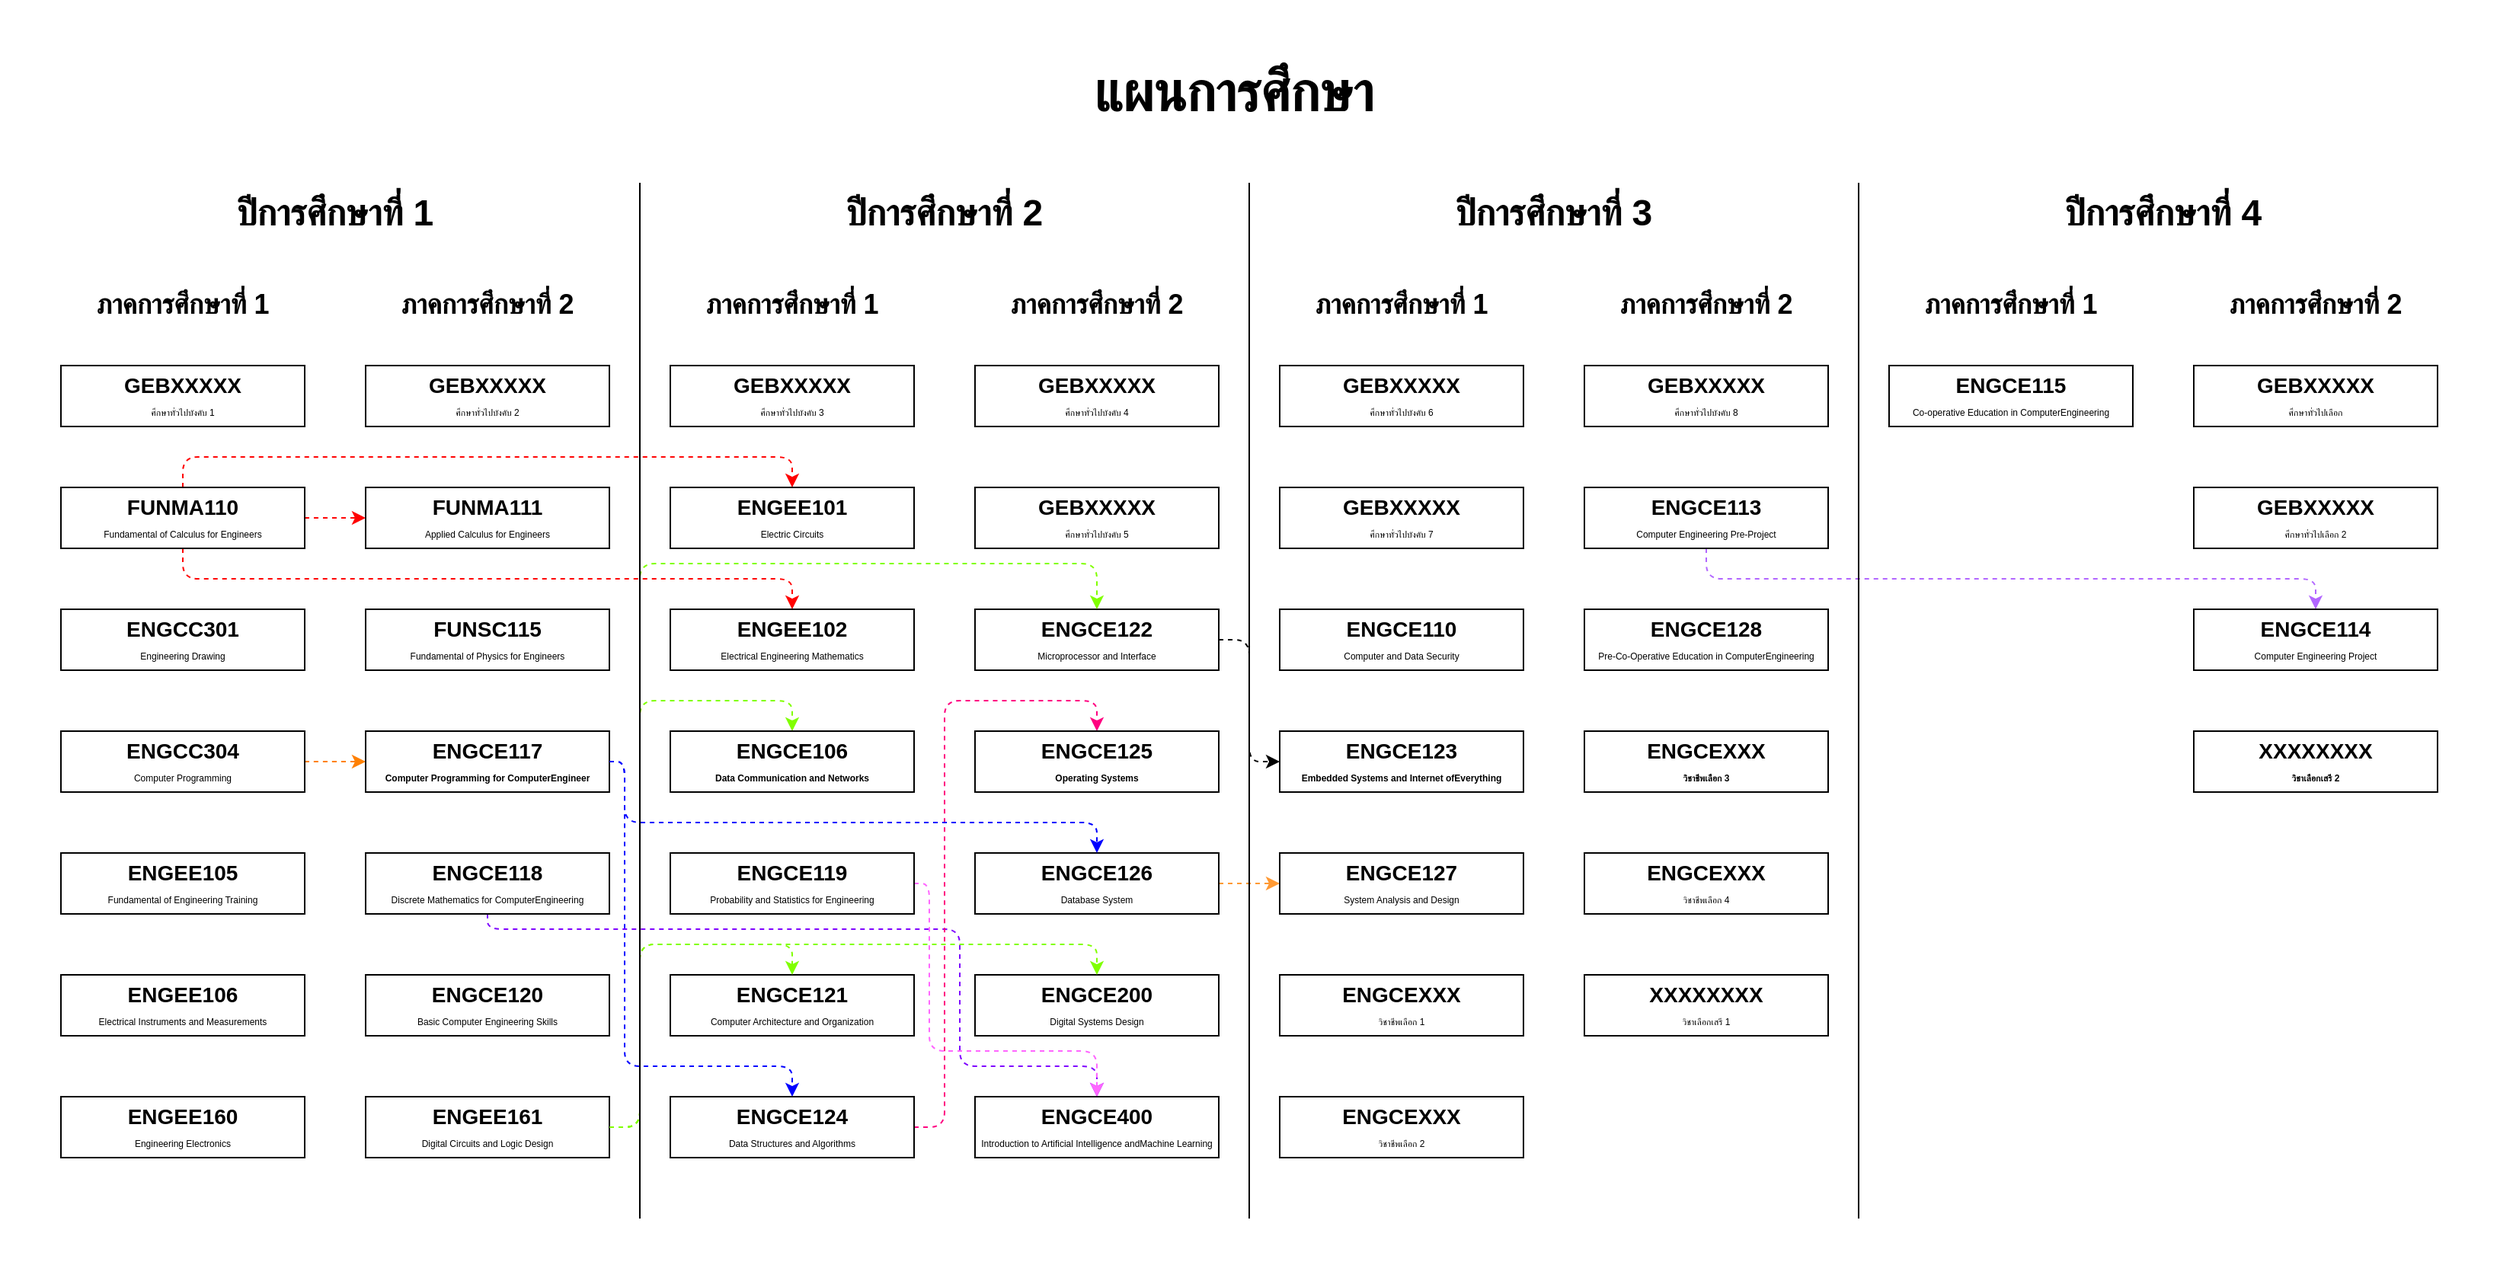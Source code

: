 <mxfile version="28.2.8">
  <diagram name="Page-1" id="eP4tzcnQiLDJRXvrMQ2j">
    <mxGraphModel dx="2426" dy="1656" grid="1" gridSize="10" guides="1" tooltips="1" connect="1" arrows="1" fold="1" page="1" pageScale="1" pageWidth="1169" pageHeight="827" math="0" shadow="0">
      <root>
        <mxCell id="0" />
        <mxCell id="1" parent="0" />
        <mxCell id="etTe637KNwKxk9RRvghC-88" value="" style="rounded=0;whiteSpace=wrap;html=1;gradientColor=none;fillColor=none;strokeColor=none;" vertex="1" parent="1">
          <mxGeometry x="320" y="80" width="1640" height="840" as="geometry" />
        </mxCell>
        <mxCell id="etTe637KNwKxk9RRvghC-2" value="&lt;p&gt;&lt;font face=&quot;Helvetica&quot; style=&quot;font-size: 14px;&quot;&gt;&lt;b style=&quot;&quot;&gt;GEBXXXXX&lt;br&gt;&lt;/b&gt;&lt;/font&gt;&lt;font style=&quot;font-size: 6px;&quot; face=&quot;Helvetica&quot;&gt;ศึกษาทั่วไปบังคับ 1&lt;/font&gt;&lt;/p&gt;" style="rounded=0;whiteSpace=wrap;html=1;" vertex="1" parent="1">
          <mxGeometry x="360" y="320" width="160" height="40" as="geometry" />
        </mxCell>
        <mxCell id="etTe637KNwKxk9RRvghC-18" value="" style="edgeStyle=orthogonalEdgeStyle;rounded=0;orthogonalLoop=1;jettySize=auto;html=1;dashed=1;strokeColor=#FF0000;" edge="1" parent="1" source="etTe637KNwKxk9RRvghC-3" target="etTe637KNwKxk9RRvghC-12">
          <mxGeometry relative="1" as="geometry" />
        </mxCell>
        <mxCell id="etTe637KNwKxk9RRvghC-27" value="" style="edgeStyle=orthogonalEdgeStyle;rounded=1;orthogonalLoop=1;jettySize=auto;html=1;entryX=0.5;entryY=0;entryDx=0;entryDy=0;curved=0;dashed=1;strokeColor=#FF0000;" edge="1" parent="1" source="etTe637KNwKxk9RRvghC-3" target="etTe637KNwKxk9RRvghC-21">
          <mxGeometry relative="1" as="geometry">
            <Array as="points">
              <mxPoint x="440" y="380" />
              <mxPoint x="840" y="380" />
            </Array>
          </mxGeometry>
        </mxCell>
        <mxCell id="etTe637KNwKxk9RRvghC-28" value="" style="edgeStyle=orthogonalEdgeStyle;rounded=1;orthogonalLoop=1;jettySize=auto;html=1;entryX=0.5;entryY=0;entryDx=0;entryDy=0;curved=0;dashed=1;strokeColor=#FF0000;" edge="1" parent="1" source="etTe637KNwKxk9RRvghC-3" target="etTe637KNwKxk9RRvghC-22">
          <mxGeometry relative="1" as="geometry">
            <Array as="points">
              <mxPoint x="440" y="460" />
              <mxPoint x="840" y="460" />
            </Array>
          </mxGeometry>
        </mxCell>
        <mxCell id="etTe637KNwKxk9RRvghC-3" value="&lt;p&gt;&lt;font face=&quot;Helvetica&quot; style=&quot;&quot;&gt;&lt;span style=&quot;font-size: 14px;&quot;&gt;&lt;b&gt;FUNMA110&lt;/b&gt;&lt;/span&gt;&lt;br&gt;&lt;/font&gt;&lt;font style=&quot;font-size: 6px;&quot;&gt;Fundamental of Calculus for Engineers&lt;/font&gt;&lt;/p&gt;" style="rounded=0;whiteSpace=wrap;html=1;" vertex="1" parent="1">
          <mxGeometry x="360" y="400" width="160" height="40" as="geometry" />
        </mxCell>
        <mxCell id="etTe637KNwKxk9RRvghC-5" value="&lt;p&gt;&lt;font face=&quot;Helvetica&quot; style=&quot;&quot;&gt;&lt;span style=&quot;font-size: 14px;&quot;&gt;&lt;b&gt;ENGCC301&lt;/b&gt;&lt;/span&gt;&lt;br&gt;&lt;/font&gt;&lt;font style=&quot;font-size: 6px;&quot;&gt;Engineering Drawing&lt;/font&gt;&lt;/p&gt;" style="rounded=0;whiteSpace=wrap;html=1;" vertex="1" parent="1">
          <mxGeometry x="360" y="480" width="160" height="40" as="geometry" />
        </mxCell>
        <mxCell id="etTe637KNwKxk9RRvghC-19" value="" style="edgeStyle=orthogonalEdgeStyle;rounded=1;orthogonalLoop=1;jettySize=auto;html=1;dashed=1;curved=0;strokeColor=#FF8000;" edge="1" parent="1" source="etTe637KNwKxk9RRvghC-6" target="etTe637KNwKxk9RRvghC-14">
          <mxGeometry relative="1" as="geometry">
            <Array as="points">
              <mxPoint x="530" y="580" />
              <mxPoint x="530" y="580" />
            </Array>
          </mxGeometry>
        </mxCell>
        <mxCell id="etTe637KNwKxk9RRvghC-6" value="&lt;p&gt;&lt;font face=&quot;Helvetica&quot; style=&quot;&quot;&gt;&lt;span style=&quot;font-size: 14px;&quot;&gt;&lt;b&gt;ENGCC304&lt;/b&gt;&lt;/span&gt;&lt;br&gt;&lt;/font&gt;&lt;font style=&quot;font-size: 6px;&quot;&gt;Computer Programming&lt;/font&gt;&lt;/p&gt;" style="rounded=0;whiteSpace=wrap;html=1;" vertex="1" parent="1">
          <mxGeometry x="360" y="560" width="160" height="40" as="geometry" />
        </mxCell>
        <mxCell id="etTe637KNwKxk9RRvghC-7" value="&lt;p&gt;&lt;font face=&quot;Helvetica&quot; style=&quot;&quot;&gt;&lt;span style=&quot;font-size: 14px;&quot;&gt;&lt;b&gt;ENGEE105&lt;/b&gt;&lt;/span&gt;&lt;br&gt;&lt;/font&gt;&lt;font style=&quot;font-size: 6px;&quot;&gt;Fundamental of Engineering Training&lt;/font&gt;&lt;/p&gt;" style="rounded=0;whiteSpace=wrap;html=1;" vertex="1" parent="1">
          <mxGeometry x="360" y="640" width="160" height="40" as="geometry" />
        </mxCell>
        <mxCell id="etTe637KNwKxk9RRvghC-8" value="&lt;p&gt;&lt;font face=&quot;Helvetica&quot; style=&quot;&quot;&gt;&lt;span style=&quot;font-size: 14px;&quot;&gt;&lt;b&gt;ENGEE106&lt;/b&gt;&lt;/span&gt;&lt;br&gt;&lt;/font&gt;&lt;font style=&quot;font-size: 6px;&quot;&gt;Electrical Instruments and Measurements&lt;/font&gt;&lt;/p&gt;" style="rounded=0;whiteSpace=wrap;html=1;" vertex="1" parent="1">
          <mxGeometry x="360" y="720" width="160" height="40" as="geometry" />
        </mxCell>
        <mxCell id="etTe637KNwKxk9RRvghC-9" value="&lt;p&gt;&lt;font face=&quot;Helvetica&quot; style=&quot;&quot;&gt;&lt;span style=&quot;font-size: 14px;&quot;&gt;&lt;b&gt;ENGEE160&lt;/b&gt;&lt;/span&gt;&lt;br&gt;&lt;/font&gt;&lt;font style=&quot;font-size: 6px;&quot;&gt;Engineering Electronics&lt;/font&gt;&lt;/p&gt;" style="rounded=0;whiteSpace=wrap;html=1;" vertex="1" parent="1">
          <mxGeometry x="360" y="800" width="160" height="40" as="geometry" />
        </mxCell>
        <mxCell id="etTe637KNwKxk9RRvghC-11" value="&lt;p&gt;&lt;font face=&quot;Helvetica&quot; style=&quot;&quot;&gt;&lt;span style=&quot;font-size: 14px;&quot;&gt;&lt;b&gt;GEBXXXXX&lt;/b&gt;&lt;/span&gt;&lt;br&gt;&lt;/font&gt;&lt;font style=&quot;font-size: 6px;&quot;&gt;ศึกษาทั่วไปบังคับ 2&lt;/font&gt;&lt;/p&gt;" style="rounded=0;whiteSpace=wrap;html=1;" vertex="1" parent="1">
          <mxGeometry x="560" y="320" width="160" height="40" as="geometry" />
        </mxCell>
        <mxCell id="etTe637KNwKxk9RRvghC-12" value="&lt;p&gt;&lt;font face=&quot;Helvetica&quot; style=&quot;&quot;&gt;&lt;span style=&quot;font-size: 14px;&quot;&gt;&lt;b&gt;FUNMA111&lt;/b&gt;&lt;/span&gt;&lt;br&gt;&lt;/font&gt;&lt;font style=&quot;font-size: 6px;&quot;&gt;Applied Calculus for Engineers&lt;/font&gt;&lt;/p&gt;" style="rounded=0;whiteSpace=wrap;html=1;" vertex="1" parent="1">
          <mxGeometry x="560" y="400" width="160" height="40" as="geometry" />
        </mxCell>
        <mxCell id="etTe637KNwKxk9RRvghC-13" value="&lt;p&gt;&lt;font face=&quot;Helvetica&quot; style=&quot;&quot;&gt;&lt;span style=&quot;font-size: 14px;&quot;&gt;&lt;b&gt;FUNSC115&lt;/b&gt;&lt;/span&gt;&lt;br&gt;&lt;/font&gt;&lt;font style=&quot;font-size: 6px;&quot;&gt;Fundamental of Physics for Engineers&lt;/font&gt;&lt;/p&gt;" style="rounded=0;whiteSpace=wrap;html=1;" vertex="1" parent="1">
          <mxGeometry x="560" y="480" width="160" height="40" as="geometry" />
        </mxCell>
        <mxCell id="etTe637KNwKxk9RRvghC-32" value="" style="edgeStyle=orthogonalEdgeStyle;rounded=1;orthogonalLoop=1;jettySize=auto;html=1;entryX=0.5;entryY=0;entryDx=0;entryDy=0;dashed=1;curved=0;strokeColor=#0000FF;" edge="1" parent="1" source="etTe637KNwKxk9RRvghC-14" target="etTe637KNwKxk9RRvghC-26">
          <mxGeometry relative="1" as="geometry">
            <Array as="points">
              <mxPoint x="730" y="580" />
              <mxPoint x="730" y="780" />
              <mxPoint x="840" y="780" />
            </Array>
          </mxGeometry>
        </mxCell>
        <mxCell id="etTe637KNwKxk9RRvghC-14" value="&lt;p&gt;&lt;font face=&quot;Helvetica&quot; style=&quot;&quot;&gt;&lt;span style=&quot;font-size: 14px;&quot;&gt;&lt;b&gt;ENGCE117&lt;/b&gt;&lt;/span&gt;&lt;br&gt;&lt;/font&gt;&lt;span style=&quot;font-size: 6px;&quot;&gt;&lt;b&gt;Computer Programming for ComputerEngineer&lt;/b&gt;&lt;/span&gt;&lt;/p&gt;" style="rounded=0;whiteSpace=wrap;html=1;" vertex="1" parent="1">
          <mxGeometry x="560" y="560" width="160" height="40" as="geometry" />
        </mxCell>
        <mxCell id="etTe637KNwKxk9RRvghC-44" value="" style="edgeStyle=orthogonalEdgeStyle;rounded=1;orthogonalLoop=1;jettySize=auto;html=1;entryX=0.5;entryY=0;entryDx=0;entryDy=0;dashed=1;curved=0;strokeColor=#7F00FF;" edge="1" parent="1" source="etTe637KNwKxk9RRvghC-15" target="etTe637KNwKxk9RRvghC-39">
          <mxGeometry relative="1" as="geometry">
            <Array as="points">
              <mxPoint x="640" y="690" />
              <mxPoint x="950" y="690" />
              <mxPoint x="950" y="780" />
              <mxPoint x="1040" y="780" />
            </Array>
          </mxGeometry>
        </mxCell>
        <mxCell id="etTe637KNwKxk9RRvghC-15" value="&lt;p&gt;&lt;font face=&quot;Helvetica&quot; style=&quot;&quot;&gt;&lt;span style=&quot;font-size: 14px;&quot;&gt;&lt;b&gt;ENGCE118&lt;/b&gt;&lt;/span&gt;&lt;br&gt;&lt;/font&gt;&lt;font style=&quot;font-size: 6px;&quot;&gt;Discrete Mathematics for ComputerEngineering&lt;/font&gt;&lt;/p&gt;" style="rounded=0;whiteSpace=wrap;html=1;" vertex="1" parent="1">
          <mxGeometry x="560" y="640" width="160" height="40" as="geometry" />
        </mxCell>
        <mxCell id="etTe637KNwKxk9RRvghC-16" value="&lt;p&gt;&lt;font face=&quot;Helvetica&quot; style=&quot;&quot;&gt;&lt;span style=&quot;font-size: 14px;&quot;&gt;&lt;b&gt;ENGCE120&lt;/b&gt;&lt;/span&gt;&lt;br&gt;&lt;/font&gt;&lt;font style=&quot;font-size: 6px;&quot;&gt;Basic Computer Engineering Skills&lt;/font&gt;&lt;/p&gt;" style="rounded=0;whiteSpace=wrap;html=1;" vertex="1" parent="1">
          <mxGeometry x="560" y="720" width="160" height="40" as="geometry" />
        </mxCell>
        <mxCell id="etTe637KNwKxk9RRvghC-30" value="" style="edgeStyle=orthogonalEdgeStyle;rounded=1;orthogonalLoop=1;jettySize=auto;html=1;entryX=0.5;entryY=0;entryDx=0;entryDy=0;dashed=1;curved=0;strokeColor=#80FF00;" edge="1" parent="1" source="etTe637KNwKxk9RRvghC-17" target="etTe637KNwKxk9RRvghC-23">
          <mxGeometry relative="1" as="geometry">
            <Array as="points">
              <mxPoint x="740" y="820" />
              <mxPoint x="740" y="540" />
              <mxPoint x="840" y="540" />
            </Array>
          </mxGeometry>
        </mxCell>
        <mxCell id="etTe637KNwKxk9RRvghC-17" value="&lt;p&gt;&lt;font face=&quot;Helvetica&quot; style=&quot;&quot;&gt;&lt;span style=&quot;font-size: 14px;&quot;&gt;&lt;b&gt;ENGEE161&lt;/b&gt;&lt;/span&gt;&lt;br&gt;&lt;/font&gt;&lt;font style=&quot;font-size: 6px;&quot;&gt;Digital Circuits and Logic Design&lt;/font&gt;&lt;/p&gt;" style="rounded=0;whiteSpace=wrap;html=1;" vertex="1" parent="1">
          <mxGeometry x="560" y="800" width="160" height="40" as="geometry" />
        </mxCell>
        <mxCell id="etTe637KNwKxk9RRvghC-20" value="&lt;p&gt;&lt;font face=&quot;Helvetica&quot; style=&quot;&quot;&gt;&lt;span style=&quot;font-size: 14px;&quot;&gt;&lt;b&gt;GEBXXXXX&lt;/b&gt;&lt;/span&gt;&lt;br&gt;&lt;/font&gt;&lt;font style=&quot;font-size: 6px;&quot;&gt;ศึกษาทั่วไปบังคับ 3&lt;/font&gt;&lt;/p&gt;" style="rounded=0;whiteSpace=wrap;html=1;" vertex="1" parent="1">
          <mxGeometry x="760" y="320" width="160" height="40" as="geometry" />
        </mxCell>
        <mxCell id="etTe637KNwKxk9RRvghC-21" value="&lt;p&gt;&lt;font face=&quot;Helvetica&quot; style=&quot;&quot;&gt;&lt;span style=&quot;font-size: 14px;&quot;&gt;&lt;b&gt;ENGEE101&lt;/b&gt;&lt;/span&gt;&lt;br&gt;&lt;/font&gt;&lt;font style=&quot;font-size: 6px;&quot;&gt;Electric Circuits&lt;/font&gt;&lt;/p&gt;" style="rounded=0;whiteSpace=wrap;html=1;" vertex="1" parent="1">
          <mxGeometry x="760" y="400" width="160" height="40" as="geometry" />
        </mxCell>
        <mxCell id="etTe637KNwKxk9RRvghC-22" value="&lt;p&gt;&lt;font face=&quot;Helvetica&quot; style=&quot;&quot;&gt;&lt;span style=&quot;font-size: 14px;&quot;&gt;&lt;b&gt;ENGEE102&lt;/b&gt;&lt;/span&gt;&lt;br&gt;&lt;/font&gt;&lt;font style=&quot;font-size: 6px;&quot;&gt;Electrical Engineering Mathematics&lt;/font&gt;&lt;/p&gt;" style="rounded=0;whiteSpace=wrap;html=1;" vertex="1" parent="1">
          <mxGeometry x="760" y="480" width="160" height="40" as="geometry" />
        </mxCell>
        <mxCell id="etTe637KNwKxk9RRvghC-23" value="&lt;p&gt;&lt;font face=&quot;Helvetica&quot; style=&quot;&quot;&gt;&lt;span style=&quot;font-size: 14px;&quot;&gt;&lt;b&gt;ENGCE106&lt;/b&gt;&lt;/span&gt;&lt;br&gt;&lt;/font&gt;&lt;span style=&quot;font-size: 6px;&quot;&gt;&lt;b&gt;Data Communication and Networks&lt;/b&gt;&lt;/span&gt;&lt;/p&gt;" style="rounded=0;whiteSpace=wrap;html=1;" vertex="1" parent="1">
          <mxGeometry x="760" y="560" width="160" height="40" as="geometry" />
        </mxCell>
        <mxCell id="etTe637KNwKxk9RRvghC-46" value="" style="edgeStyle=orthogonalEdgeStyle;rounded=1;orthogonalLoop=1;jettySize=auto;html=1;entryX=0.5;entryY=0;entryDx=0;entryDy=0;curved=0;dashed=1;strokeColor=#FF66FF;" edge="1" parent="1" source="etTe637KNwKxk9RRvghC-24" target="etTe637KNwKxk9RRvghC-39">
          <mxGeometry relative="1" as="geometry">
            <Array as="points">
              <mxPoint x="930" y="660" />
              <mxPoint x="930" y="770" />
              <mxPoint x="1040" y="770" />
            </Array>
          </mxGeometry>
        </mxCell>
        <mxCell id="etTe637KNwKxk9RRvghC-24" value="&lt;p&gt;&lt;font face=&quot;Helvetica&quot; style=&quot;&quot;&gt;&lt;span style=&quot;font-size: 14px;&quot;&gt;&lt;b&gt;ENGCE119&lt;/b&gt;&lt;/span&gt;&lt;br&gt;&lt;/font&gt;&lt;font style=&quot;font-size: 6px;&quot;&gt;Probability and Statistics for Engineering&lt;/font&gt;&lt;/p&gt;" style="rounded=0;whiteSpace=wrap;html=1;" vertex="1" parent="1">
          <mxGeometry x="760" y="640" width="160" height="40" as="geometry" />
        </mxCell>
        <mxCell id="etTe637KNwKxk9RRvghC-25" value="&lt;p&gt;&lt;font face=&quot;Helvetica&quot; style=&quot;&quot;&gt;&lt;span style=&quot;font-size: 14px;&quot;&gt;&lt;b&gt;ENGCE121&lt;/b&gt;&lt;/span&gt;&lt;br&gt;&lt;/font&gt;&lt;font style=&quot;font-size: 6px;&quot;&gt;Computer Architecture and Organization&lt;/font&gt;&lt;/p&gt;" style="rounded=0;whiteSpace=wrap;html=1;" vertex="1" parent="1">
          <mxGeometry x="760" y="720" width="160" height="40" as="geometry" />
        </mxCell>
        <mxCell id="etTe637KNwKxk9RRvghC-41" value="" style="edgeStyle=orthogonalEdgeStyle;rounded=1;orthogonalLoop=1;jettySize=auto;html=1;dashed=1;curved=0;entryX=0.5;entryY=0;entryDx=0;entryDy=0;strokeColor=#FF0080;" edge="1" parent="1" source="etTe637KNwKxk9RRvghC-26" target="etTe637KNwKxk9RRvghC-36">
          <mxGeometry relative="1" as="geometry" />
        </mxCell>
        <mxCell id="etTe637KNwKxk9RRvghC-26" value="&lt;p&gt;&lt;font face=&quot;Helvetica&quot; style=&quot;&quot;&gt;&lt;span style=&quot;font-size: 14px;&quot;&gt;&lt;b&gt;ENGCE124&lt;/b&gt;&lt;/span&gt;&lt;br&gt;&lt;/font&gt;&lt;font style=&quot;font-size: 6px;&quot;&gt;Data Structures and Algorithms&lt;/font&gt;&lt;/p&gt;" style="rounded=0;whiteSpace=wrap;html=1;" vertex="1" parent="1">
          <mxGeometry x="760" y="800" width="160" height="40" as="geometry" />
        </mxCell>
        <mxCell id="etTe637KNwKxk9RRvghC-31" value="" style="edgeStyle=orthogonalEdgeStyle;rounded=1;orthogonalLoop=1;jettySize=auto;html=1;entryX=0.5;entryY=0;entryDx=0;entryDy=0;exitX=1;exitY=0.5;exitDx=0;exitDy=0;curved=0;dashed=1;strokeColor=#80FF00;" edge="1" parent="1" source="etTe637KNwKxk9RRvghC-17" target="etTe637KNwKxk9RRvghC-25">
          <mxGeometry relative="1" as="geometry">
            <mxPoint x="760" y="850" as="sourcePoint" />
            <mxPoint x="800" y="610" as="targetPoint" />
            <Array as="points">
              <mxPoint x="740" y="820" />
              <mxPoint x="740" y="700" />
              <mxPoint x="840" y="700" />
            </Array>
          </mxGeometry>
        </mxCell>
        <mxCell id="etTe637KNwKxk9RRvghC-33" value="&lt;p&gt;&lt;font face=&quot;Helvetica&quot; style=&quot;&quot;&gt;&lt;span style=&quot;font-size: 14px;&quot;&gt;&lt;b&gt;GEBXXXXX&lt;/b&gt;&lt;/span&gt;&lt;br&gt;&lt;/font&gt;&lt;font style=&quot;font-size: 6px;&quot;&gt;ศึกษาทั่วไปบังคับ 4&lt;/font&gt;&lt;/p&gt;" style="rounded=0;whiteSpace=wrap;html=1;" vertex="1" parent="1">
          <mxGeometry x="960" y="320" width="160" height="40" as="geometry" />
        </mxCell>
        <mxCell id="etTe637KNwKxk9RRvghC-34" value="&lt;p&gt;&lt;font face=&quot;Helvetica&quot; style=&quot;&quot;&gt;&lt;span style=&quot;font-size: 14px;&quot;&gt;&lt;b&gt;GEBXXXXX&lt;/b&gt;&lt;/span&gt;&lt;br&gt;&lt;/font&gt;&lt;font style=&quot;font-size: 6px;&quot;&gt;ศึกษาทั่วไปบังคับ 5&lt;/font&gt;&lt;/p&gt;" style="rounded=0;whiteSpace=wrap;html=1;" vertex="1" parent="1">
          <mxGeometry x="960" y="400" width="160" height="40" as="geometry" />
        </mxCell>
        <mxCell id="etTe637KNwKxk9RRvghC-54" value="" style="edgeStyle=orthogonalEdgeStyle;rounded=1;orthogonalLoop=1;jettySize=auto;html=1;entryX=0;entryY=0.5;entryDx=0;entryDy=0;curved=0;dashed=1;" edge="1" parent="1" source="etTe637KNwKxk9RRvghC-35" target="etTe637KNwKxk9RRvghC-50">
          <mxGeometry relative="1" as="geometry" />
        </mxCell>
        <mxCell id="etTe637KNwKxk9RRvghC-35" value="&lt;p&gt;&lt;font face=&quot;Helvetica&quot; style=&quot;&quot;&gt;&lt;span style=&quot;font-size: 14px;&quot;&gt;&lt;b&gt;ENGCE122&lt;/b&gt;&lt;/span&gt;&lt;br&gt;&lt;/font&gt;&lt;font style=&quot;font-size: 6px;&quot;&gt;Microprocessor and Interface&lt;/font&gt;&lt;/p&gt;" style="rounded=0;whiteSpace=wrap;html=1;" vertex="1" parent="1">
          <mxGeometry x="960" y="480" width="160" height="40" as="geometry" />
        </mxCell>
        <mxCell id="etTe637KNwKxk9RRvghC-36" value="&lt;p&gt;&lt;font face=&quot;Helvetica&quot; style=&quot;&quot;&gt;&lt;span style=&quot;font-size: 14px;&quot;&gt;&lt;b&gt;ENGCE125&lt;/b&gt;&lt;/span&gt;&lt;br&gt;&lt;/font&gt;&lt;span style=&quot;font-size: 6px;&quot;&gt;&lt;b&gt;Operating Systems&lt;/b&gt;&lt;/span&gt;&lt;/p&gt;" style="rounded=0;whiteSpace=wrap;html=1;" vertex="1" parent="1">
          <mxGeometry x="960" y="560" width="160" height="40" as="geometry" />
        </mxCell>
        <mxCell id="etTe637KNwKxk9RRvghC-55" value="" style="edgeStyle=orthogonalEdgeStyle;rounded=1;orthogonalLoop=1;jettySize=auto;html=1;curved=0;dashed=1;strokeColor=#FF9933;" edge="1" parent="1" source="etTe637KNwKxk9RRvghC-37" target="etTe637KNwKxk9RRvghC-51">
          <mxGeometry relative="1" as="geometry" />
        </mxCell>
        <mxCell id="etTe637KNwKxk9RRvghC-37" value="&lt;p&gt;&lt;font face=&quot;Helvetica&quot; style=&quot;&quot;&gt;&lt;span style=&quot;font-size: 14px;&quot;&gt;&lt;b&gt;ENGCE126&lt;/b&gt;&lt;/span&gt;&lt;br&gt;&lt;/font&gt;&lt;font style=&quot;font-size: 6px;&quot;&gt;Database System&lt;/font&gt;&lt;/p&gt;" style="rounded=0;whiteSpace=wrap;html=1;" vertex="1" parent="1">
          <mxGeometry x="960" y="640" width="160" height="40" as="geometry" />
        </mxCell>
        <mxCell id="etTe637KNwKxk9RRvghC-38" value="&lt;p&gt;&lt;font face=&quot;Helvetica&quot; style=&quot;&quot;&gt;&lt;span style=&quot;font-size: 14px;&quot;&gt;&lt;b&gt;ENGCE200&lt;/b&gt;&lt;/span&gt;&lt;br&gt;&lt;/font&gt;&lt;font style=&quot;font-size: 6px;&quot;&gt;Digital Systems Design&lt;/font&gt;&lt;/p&gt;" style="rounded=0;whiteSpace=wrap;html=1;" vertex="1" parent="1">
          <mxGeometry x="960" y="720" width="160" height="40" as="geometry" />
        </mxCell>
        <mxCell id="etTe637KNwKxk9RRvghC-39" value="&lt;p&gt;&lt;font face=&quot;Helvetica&quot; style=&quot;&quot;&gt;&lt;span style=&quot;font-size: 14px;&quot;&gt;&lt;b&gt;ENGCE400&lt;/b&gt;&lt;/span&gt;&lt;br&gt;&lt;/font&gt;&lt;font style=&quot;font-size: 6px;&quot;&gt;Introduction to Artificial Intelligence andMachine Learning&lt;/font&gt;&lt;/p&gt;" style="rounded=0;whiteSpace=wrap;html=1;" vertex="1" parent="1">
          <mxGeometry x="960" y="800" width="160" height="40" as="geometry" />
        </mxCell>
        <mxCell id="etTe637KNwKxk9RRvghC-40" value="" style="edgeStyle=orthogonalEdgeStyle;rounded=1;orthogonalLoop=1;jettySize=auto;html=1;entryX=0.5;entryY=0;entryDx=0;entryDy=0;dashed=1;curved=0;strokeColor=#80FF00;" edge="1" parent="1" target="etTe637KNwKxk9RRvghC-35">
          <mxGeometry relative="1" as="geometry">
            <mxPoint x="720" y="820" as="sourcePoint" />
            <mxPoint x="910" y="550" as="targetPoint" />
            <Array as="points">
              <mxPoint x="740" y="820" />
              <mxPoint x="740" y="450" />
              <mxPoint x="1040" y="450" />
            </Array>
          </mxGeometry>
        </mxCell>
        <mxCell id="etTe637KNwKxk9RRvghC-42" value="" style="edgeStyle=orthogonalEdgeStyle;rounded=1;orthogonalLoop=1;jettySize=auto;html=1;entryX=0.5;entryY=0;entryDx=0;entryDy=0;dashed=1;curved=0;strokeColor=#0000FF;" edge="1" parent="1" target="etTe637KNwKxk9RRvghC-37">
          <mxGeometry relative="1" as="geometry">
            <mxPoint x="720" y="580" as="sourcePoint" />
            <mxPoint x="840" y="800" as="targetPoint" />
            <Array as="points">
              <mxPoint x="730" y="580" />
              <mxPoint x="730" y="620" />
              <mxPoint x="1040" y="620" />
            </Array>
          </mxGeometry>
        </mxCell>
        <mxCell id="etTe637KNwKxk9RRvghC-43" value="" style="edgeStyle=orthogonalEdgeStyle;rounded=1;orthogonalLoop=1;jettySize=auto;html=1;entryX=0.5;entryY=0;entryDx=0;entryDy=0;exitX=1;exitY=0.5;exitDx=0;exitDy=0;curved=0;dashed=1;strokeColor=#80FF00;" edge="1" parent="1" target="etTe637KNwKxk9RRvghC-38">
          <mxGeometry relative="1" as="geometry">
            <mxPoint x="720" y="819.97" as="sourcePoint" />
            <mxPoint x="840" y="719.97" as="targetPoint" />
            <Array as="points">
              <mxPoint x="740" y="820" />
              <mxPoint x="740" y="700" />
              <mxPoint x="1040" y="700" />
            </Array>
          </mxGeometry>
        </mxCell>
        <mxCell id="etTe637KNwKxk9RRvghC-47" value="&lt;p&gt;&lt;font face=&quot;Helvetica&quot; style=&quot;&quot;&gt;&lt;span style=&quot;font-size: 14px;&quot;&gt;&lt;b&gt;GEBXXXXX&lt;/b&gt;&lt;/span&gt;&lt;br&gt;&lt;/font&gt;&lt;font style=&quot;font-size: 6px;&quot;&gt;ศึกษาทั่วไปบังคับ 6&lt;/font&gt;&lt;/p&gt;" style="rounded=0;whiteSpace=wrap;html=1;" vertex="1" parent="1">
          <mxGeometry x="1160" y="320" width="160" height="40" as="geometry" />
        </mxCell>
        <mxCell id="etTe637KNwKxk9RRvghC-48" value="&lt;p&gt;&lt;font face=&quot;Helvetica&quot; style=&quot;&quot;&gt;&lt;span style=&quot;font-size: 14px;&quot;&gt;&lt;b&gt;GEBXXXXX&lt;/b&gt;&lt;/span&gt;&lt;br&gt;&lt;/font&gt;&lt;font style=&quot;font-size: 6px;&quot;&gt;ศึกษาทั่วไปบังคับ 7&lt;/font&gt;&lt;/p&gt;" style="rounded=0;whiteSpace=wrap;html=1;" vertex="1" parent="1">
          <mxGeometry x="1160" y="400" width="160" height="40" as="geometry" />
        </mxCell>
        <mxCell id="etTe637KNwKxk9RRvghC-49" value="&lt;p&gt;&lt;font face=&quot;Helvetica&quot; style=&quot;&quot;&gt;&lt;span style=&quot;font-size: 14px;&quot;&gt;&lt;b&gt;ENGCE110&lt;/b&gt;&lt;/span&gt;&lt;br&gt;&lt;/font&gt;&lt;font style=&quot;font-size: 6px;&quot;&gt;Computer and Data Security&lt;/font&gt;&lt;/p&gt;" style="rounded=0;whiteSpace=wrap;html=1;" vertex="1" parent="1">
          <mxGeometry x="1160" y="480" width="160" height="40" as="geometry" />
        </mxCell>
        <mxCell id="etTe637KNwKxk9RRvghC-50" value="&lt;p&gt;&lt;font face=&quot;Helvetica&quot; style=&quot;&quot;&gt;&lt;span style=&quot;font-size: 14px;&quot;&gt;&lt;b&gt;ENGCE123&lt;/b&gt;&lt;/span&gt;&lt;br&gt;&lt;/font&gt;&lt;span style=&quot;font-size: 6px;&quot;&gt;&lt;b&gt;Embedded Systems and Internet ofEverything&lt;/b&gt;&lt;/span&gt;&lt;/p&gt;" style="rounded=0;whiteSpace=wrap;html=1;" vertex="1" parent="1">
          <mxGeometry x="1160" y="560" width="160" height="40" as="geometry" />
        </mxCell>
        <mxCell id="etTe637KNwKxk9RRvghC-51" value="&lt;p&gt;&lt;font face=&quot;Helvetica&quot; style=&quot;&quot;&gt;&lt;span style=&quot;font-size: 14px;&quot;&gt;&lt;b&gt;ENGCE127&lt;/b&gt;&lt;/span&gt;&lt;br&gt;&lt;/font&gt;&lt;font style=&quot;font-size: 6px;&quot;&gt;System Analysis and Design&lt;/font&gt;&lt;/p&gt;" style="rounded=0;whiteSpace=wrap;html=1;" vertex="1" parent="1">
          <mxGeometry x="1160" y="640" width="160" height="40" as="geometry" />
        </mxCell>
        <mxCell id="etTe637KNwKxk9RRvghC-52" value="&lt;p&gt;&lt;font face=&quot;Helvetica&quot; style=&quot;&quot;&gt;&lt;span style=&quot;font-size: 14px;&quot;&gt;&lt;b&gt;ENGCEXXX&lt;/b&gt;&lt;/span&gt;&lt;br&gt;&lt;/font&gt;&lt;font style=&quot;font-size: 6px;&quot;&gt;วิชาชีพเลือก 1&lt;/font&gt;&lt;/p&gt;" style="rounded=0;whiteSpace=wrap;html=1;" vertex="1" parent="1">
          <mxGeometry x="1160" y="720" width="160" height="40" as="geometry" />
        </mxCell>
        <mxCell id="etTe637KNwKxk9RRvghC-53" value="&lt;p&gt;&lt;font face=&quot;Helvetica&quot; style=&quot;&quot;&gt;&lt;span style=&quot;font-size: 14px;&quot;&gt;&lt;b&gt;ENGCEXXX&lt;/b&gt;&lt;/span&gt;&lt;br&gt;&lt;/font&gt;&lt;font style=&quot;font-size: 6px;&quot;&gt;วิชาชีพเลือก 2&lt;/font&gt;&lt;/p&gt;" style="rounded=0;whiteSpace=wrap;html=1;" vertex="1" parent="1">
          <mxGeometry x="1160" y="800" width="160" height="40" as="geometry" />
        </mxCell>
        <mxCell id="etTe637KNwKxk9RRvghC-56" value="&lt;p&gt;&lt;font face=&quot;Helvetica&quot; style=&quot;&quot;&gt;&lt;span style=&quot;font-size: 14px;&quot;&gt;&lt;b&gt;GEBXXXXX&lt;/b&gt;&lt;/span&gt;&lt;br&gt;&lt;/font&gt;&lt;font style=&quot;font-size: 6px;&quot;&gt;ศึกษาทั่วไปบังคับ 8&lt;/font&gt;&lt;/p&gt;" style="rounded=0;whiteSpace=wrap;html=1;" vertex="1" parent="1">
          <mxGeometry x="1360" y="320" width="160" height="40" as="geometry" />
        </mxCell>
        <mxCell id="etTe637KNwKxk9RRvghC-68" style="edgeStyle=orthogonalEdgeStyle;rounded=1;orthogonalLoop=1;jettySize=auto;html=1;entryX=0.5;entryY=0;entryDx=0;entryDy=0;curved=0;dashed=1;strokeColor=#B266FF;" edge="1" parent="1" source="etTe637KNwKxk9RRvghC-57" target="etTe637KNwKxk9RRvghC-66">
          <mxGeometry relative="1" as="geometry">
            <Array as="points">
              <mxPoint x="1440" y="460" />
              <mxPoint x="1840" y="460" />
            </Array>
          </mxGeometry>
        </mxCell>
        <mxCell id="etTe637KNwKxk9RRvghC-57" value="&lt;p&gt;&lt;font face=&quot;Helvetica&quot; style=&quot;&quot;&gt;&lt;span style=&quot;font-size: 14px;&quot;&gt;&lt;b&gt;ENGCE113&lt;/b&gt;&lt;/span&gt;&lt;br&gt;&lt;/font&gt;&lt;font style=&quot;font-size: 6px;&quot;&gt;Computer Engineering Pre-Project&lt;/font&gt;&lt;/p&gt;" style="rounded=0;whiteSpace=wrap;html=1;" vertex="1" parent="1">
          <mxGeometry x="1360" y="400" width="160" height="40" as="geometry" />
        </mxCell>
        <mxCell id="etTe637KNwKxk9RRvghC-58" value="&lt;p&gt;&lt;font face=&quot;Helvetica&quot; style=&quot;&quot;&gt;&lt;span style=&quot;font-size: 14px;&quot;&gt;&lt;b&gt;ENGCE128&lt;/b&gt;&lt;/span&gt;&lt;br&gt;&lt;/font&gt;&lt;font style=&quot;font-size: 6px;&quot;&gt;Pre-Co-Operative Education in ComputerEngineering&lt;/font&gt;&lt;/p&gt;" style="rounded=0;whiteSpace=wrap;html=1;" vertex="1" parent="1">
          <mxGeometry x="1360" y="480" width="160" height="40" as="geometry" />
        </mxCell>
        <mxCell id="etTe637KNwKxk9RRvghC-59" value="&lt;p&gt;&lt;font face=&quot;Helvetica&quot; style=&quot;&quot;&gt;&lt;span style=&quot;font-size: 14px;&quot;&gt;&lt;b&gt;ENGCEXXX&lt;/b&gt;&lt;/span&gt;&lt;br&gt;&lt;/font&gt;&lt;span style=&quot;font-size: 6px;&quot;&gt;&lt;b&gt;วิชาชีพเลือก 3&lt;/b&gt;&lt;/span&gt;&lt;/p&gt;" style="rounded=0;whiteSpace=wrap;html=1;" vertex="1" parent="1">
          <mxGeometry x="1360" y="560" width="160" height="40" as="geometry" />
        </mxCell>
        <mxCell id="etTe637KNwKxk9RRvghC-60" value="&lt;p&gt;&lt;font face=&quot;Helvetica&quot; style=&quot;&quot;&gt;&lt;span style=&quot;font-size: 14px;&quot;&gt;&lt;b&gt;ENGCEXXX&lt;/b&gt;&lt;/span&gt;&lt;br&gt;&lt;/font&gt;&lt;font style=&quot;font-size: 6px;&quot;&gt;วิชาชีพเลือก 4&lt;/font&gt;&lt;/p&gt;" style="rounded=0;whiteSpace=wrap;html=1;" vertex="1" parent="1">
          <mxGeometry x="1360" y="640" width="160" height="40" as="geometry" />
        </mxCell>
        <mxCell id="etTe637KNwKxk9RRvghC-61" value="&lt;p&gt;&lt;font face=&quot;Helvetica&quot; style=&quot;&quot;&gt;&lt;span style=&quot;font-size: 14px;&quot;&gt;&lt;b&gt;XXXXXXXX&lt;/b&gt;&lt;/span&gt;&lt;br&gt;&lt;/font&gt;&lt;font style=&quot;font-size: 6px;&quot;&gt;วิชาเลือกเสรี 1&lt;/font&gt;&lt;/p&gt;" style="rounded=0;whiteSpace=wrap;html=1;" vertex="1" parent="1">
          <mxGeometry x="1360" y="720" width="160" height="40" as="geometry" />
        </mxCell>
        <mxCell id="etTe637KNwKxk9RRvghC-63" value="&lt;p&gt;&lt;font face=&quot;Helvetica&quot; style=&quot;&quot;&gt;&lt;span style=&quot;font-size: 14px;&quot;&gt;&lt;b&gt;ENGCE115&lt;/b&gt;&lt;/span&gt;&lt;br&gt;&lt;/font&gt;&lt;font style=&quot;font-size: 6px;&quot;&gt;Co-operative Education in ComputerEngineering&lt;/font&gt;&lt;/p&gt;" style="rounded=0;whiteSpace=wrap;html=1;" vertex="1" parent="1">
          <mxGeometry x="1560" y="320" width="160" height="40" as="geometry" />
        </mxCell>
        <mxCell id="etTe637KNwKxk9RRvghC-64" value="&lt;p&gt;&lt;font face=&quot;Helvetica&quot; style=&quot;&quot;&gt;&lt;span style=&quot;font-size: 14px;&quot;&gt;&lt;b&gt;GEBXXXXX&lt;/b&gt;&lt;/span&gt;&lt;br&gt;&lt;/font&gt;&lt;font style=&quot;font-size: 6px;&quot;&gt;ศึกษาทั่วไปเลือก&lt;/font&gt;&lt;/p&gt;" style="rounded=0;whiteSpace=wrap;html=1;" vertex="1" parent="1">
          <mxGeometry x="1760" y="320" width="160" height="40" as="geometry" />
        </mxCell>
        <mxCell id="etTe637KNwKxk9RRvghC-65" value="&lt;p&gt;&lt;font face=&quot;Helvetica&quot; style=&quot;&quot;&gt;&lt;span style=&quot;font-size: 14px;&quot;&gt;&lt;b&gt;GEBXXXXX&lt;/b&gt;&lt;/span&gt;&lt;br&gt;&lt;/font&gt;&lt;font style=&quot;font-size: 6px;&quot;&gt;ศึกษาทั่วไปเลือก 2&lt;/font&gt;&lt;/p&gt;" style="rounded=0;whiteSpace=wrap;html=1;" vertex="1" parent="1">
          <mxGeometry x="1760" y="400" width="160" height="40" as="geometry" />
        </mxCell>
        <mxCell id="etTe637KNwKxk9RRvghC-66" value="&lt;p&gt;&lt;font face=&quot;Helvetica&quot; style=&quot;&quot;&gt;&lt;span style=&quot;font-size: 14px;&quot;&gt;&lt;b&gt;ENGCE114&lt;/b&gt;&lt;/span&gt;&lt;br&gt;&lt;/font&gt;&lt;font style=&quot;font-size: 6px;&quot;&gt;Computer Engineering Project&lt;/font&gt;&lt;/p&gt;" style="rounded=0;whiteSpace=wrap;html=1;" vertex="1" parent="1">
          <mxGeometry x="1760" y="480" width="160" height="40" as="geometry" />
        </mxCell>
        <mxCell id="etTe637KNwKxk9RRvghC-67" value="&lt;p&gt;&lt;font face=&quot;Helvetica&quot; style=&quot;&quot;&gt;&lt;span style=&quot;font-size: 14px;&quot;&gt;&lt;b&gt;XXXXXXXX&lt;/b&gt;&lt;/span&gt;&lt;br&gt;&lt;/font&gt;&lt;span style=&quot;font-size: 6px;&quot;&gt;&lt;b&gt;วิชาเลือกเสรี 2&lt;/b&gt;&lt;/span&gt;&lt;/p&gt;" style="rounded=0;whiteSpace=wrap;html=1;" vertex="1" parent="1">
          <mxGeometry x="1760" y="560" width="160" height="40" as="geometry" />
        </mxCell>
        <mxCell id="etTe637KNwKxk9RRvghC-70" value="&lt;font style=&quot;font-size: 24px;&quot;&gt;ปีการศึกษาที่ 1&lt;/font&gt;" style="text;html=1;whiteSpace=wrap;strokeColor=none;fillColor=none;align=center;verticalAlign=middle;rounded=0;fontStyle=1" vertex="1" parent="1">
          <mxGeometry x="440" y="200" width="200" height="40" as="geometry" />
        </mxCell>
        <mxCell id="etTe637KNwKxk9RRvghC-71" value="&lt;font style=&quot;font-size: 18px;&quot;&gt;ภาคการศึกษาที่ 1&lt;/font&gt;" style="text;html=1;whiteSpace=wrap;strokeColor=none;fillColor=none;align=center;verticalAlign=middle;rounded=0;fontStyle=1" vertex="1" parent="1">
          <mxGeometry x="360" y="260" width="160" height="40" as="geometry" />
        </mxCell>
        <mxCell id="etTe637KNwKxk9RRvghC-73" value="&lt;font style=&quot;font-size: 18px;&quot;&gt;ภาคการศึกษาที่ 2&lt;/font&gt;" style="text;html=1;whiteSpace=wrap;strokeColor=none;fillColor=none;align=center;verticalAlign=middle;rounded=0;fontStyle=1" vertex="1" parent="1">
          <mxGeometry x="560" y="260" width="160" height="40" as="geometry" />
        </mxCell>
        <mxCell id="etTe637KNwKxk9RRvghC-74" value="&lt;font style=&quot;font-size: 18px;&quot;&gt;ภาคการศึกษาที่ 1&lt;/font&gt;" style="text;html=1;whiteSpace=wrap;strokeColor=none;fillColor=none;align=center;verticalAlign=middle;rounded=0;fontStyle=1" vertex="1" parent="1">
          <mxGeometry x="760" y="260" width="160" height="40" as="geometry" />
        </mxCell>
        <mxCell id="etTe637KNwKxk9RRvghC-75" value="&lt;font style=&quot;font-size: 18px;&quot;&gt;ภาคการศึกษาที่ 2&lt;/font&gt;" style="text;html=1;whiteSpace=wrap;strokeColor=none;fillColor=none;align=center;verticalAlign=middle;rounded=0;fontStyle=1" vertex="1" parent="1">
          <mxGeometry x="960" y="260" width="160" height="40" as="geometry" />
        </mxCell>
        <mxCell id="etTe637KNwKxk9RRvghC-76" value="&lt;font style=&quot;font-size: 18px;&quot;&gt;ภาคการศึกษาที่ 1&lt;/font&gt;" style="text;html=1;whiteSpace=wrap;strokeColor=none;fillColor=none;align=center;verticalAlign=middle;rounded=0;fontStyle=1" vertex="1" parent="1">
          <mxGeometry x="1160" y="260" width="160" height="40" as="geometry" />
        </mxCell>
        <mxCell id="etTe637KNwKxk9RRvghC-77" value="&lt;font style=&quot;font-size: 18px;&quot;&gt;ภาคการศึกษาที่ 2&lt;/font&gt;" style="text;html=1;whiteSpace=wrap;strokeColor=none;fillColor=none;align=center;verticalAlign=middle;rounded=0;fontStyle=1" vertex="1" parent="1">
          <mxGeometry x="1360" y="260" width="160" height="40" as="geometry" />
        </mxCell>
        <mxCell id="etTe637KNwKxk9RRvghC-78" value="&lt;font style=&quot;font-size: 18px;&quot;&gt;ภาคการศึกษาที่ 1&lt;/font&gt;" style="text;html=1;whiteSpace=wrap;strokeColor=none;fillColor=none;align=center;verticalAlign=middle;rounded=0;fontStyle=1" vertex="1" parent="1">
          <mxGeometry x="1560" y="260" width="160" height="40" as="geometry" />
        </mxCell>
        <mxCell id="etTe637KNwKxk9RRvghC-79" value="&lt;font style=&quot;font-size: 18px;&quot;&gt;ภาคการศึกษาที่ 2&lt;/font&gt;" style="text;html=1;whiteSpace=wrap;strokeColor=none;fillColor=none;align=center;verticalAlign=middle;rounded=0;fontStyle=1" vertex="1" parent="1">
          <mxGeometry x="1760" y="260" width="160" height="40" as="geometry" />
        </mxCell>
        <mxCell id="etTe637KNwKxk9RRvghC-80" value="&lt;font style=&quot;font-size: 24px;&quot;&gt;ปีการศึกษาที่ 2&lt;/font&gt;" style="text;html=1;whiteSpace=wrap;strokeColor=none;fillColor=none;align=center;verticalAlign=middle;rounded=0;fontStyle=1" vertex="1" parent="1">
          <mxGeometry x="840" y="200" width="200" height="40" as="geometry" />
        </mxCell>
        <mxCell id="etTe637KNwKxk9RRvghC-81" value="&lt;font style=&quot;font-size: 24px;&quot;&gt;ปีการศึกษาที่ 3&lt;/font&gt;" style="text;html=1;whiteSpace=wrap;strokeColor=none;fillColor=none;align=center;verticalAlign=middle;rounded=0;fontStyle=1" vertex="1" parent="1">
          <mxGeometry x="1240" y="200" width="200" height="40" as="geometry" />
        </mxCell>
        <mxCell id="etTe637KNwKxk9RRvghC-82" value="&lt;font style=&quot;font-size: 24px;&quot;&gt;ปีการศึกษาที่ 4&lt;/font&gt;" style="text;html=1;whiteSpace=wrap;strokeColor=none;fillColor=none;align=center;verticalAlign=middle;rounded=0;fontStyle=1" vertex="1" parent="1">
          <mxGeometry x="1640" y="200" width="200" height="40" as="geometry" />
        </mxCell>
        <mxCell id="etTe637KNwKxk9RRvghC-83" value="" style="endArrow=none;html=1;rounded=0;" edge="1" parent="1">
          <mxGeometry width="50" height="50" relative="1" as="geometry">
            <mxPoint x="740" y="880" as="sourcePoint" />
            <mxPoint x="740" y="200" as="targetPoint" />
          </mxGeometry>
        </mxCell>
        <mxCell id="etTe637KNwKxk9RRvghC-84" value="" style="endArrow=none;html=1;rounded=0;" edge="1" parent="1">
          <mxGeometry width="50" height="50" relative="1" as="geometry">
            <mxPoint x="1140" y="880" as="sourcePoint" />
            <mxPoint x="1140" y="200" as="targetPoint" />
          </mxGeometry>
        </mxCell>
        <mxCell id="etTe637KNwKxk9RRvghC-85" value="" style="endArrow=none;html=1;rounded=0;" edge="1" parent="1">
          <mxGeometry width="50" height="50" relative="1" as="geometry">
            <mxPoint x="1540" y="880" as="sourcePoint" />
            <mxPoint x="1540" y="200" as="targetPoint" />
          </mxGeometry>
        </mxCell>
        <mxCell id="etTe637KNwKxk9RRvghC-86" value="&lt;font style=&quot;font-size: 36px;&quot;&gt;แผนการศึกษา&lt;/font&gt;" style="text;html=1;whiteSpace=wrap;strokeColor=none;fillColor=none;align=center;verticalAlign=middle;rounded=0;fontStyle=1" vertex="1" parent="1">
          <mxGeometry x="930" y="120" width="400" height="40" as="geometry" />
        </mxCell>
      </root>
    </mxGraphModel>
  </diagram>
</mxfile>
